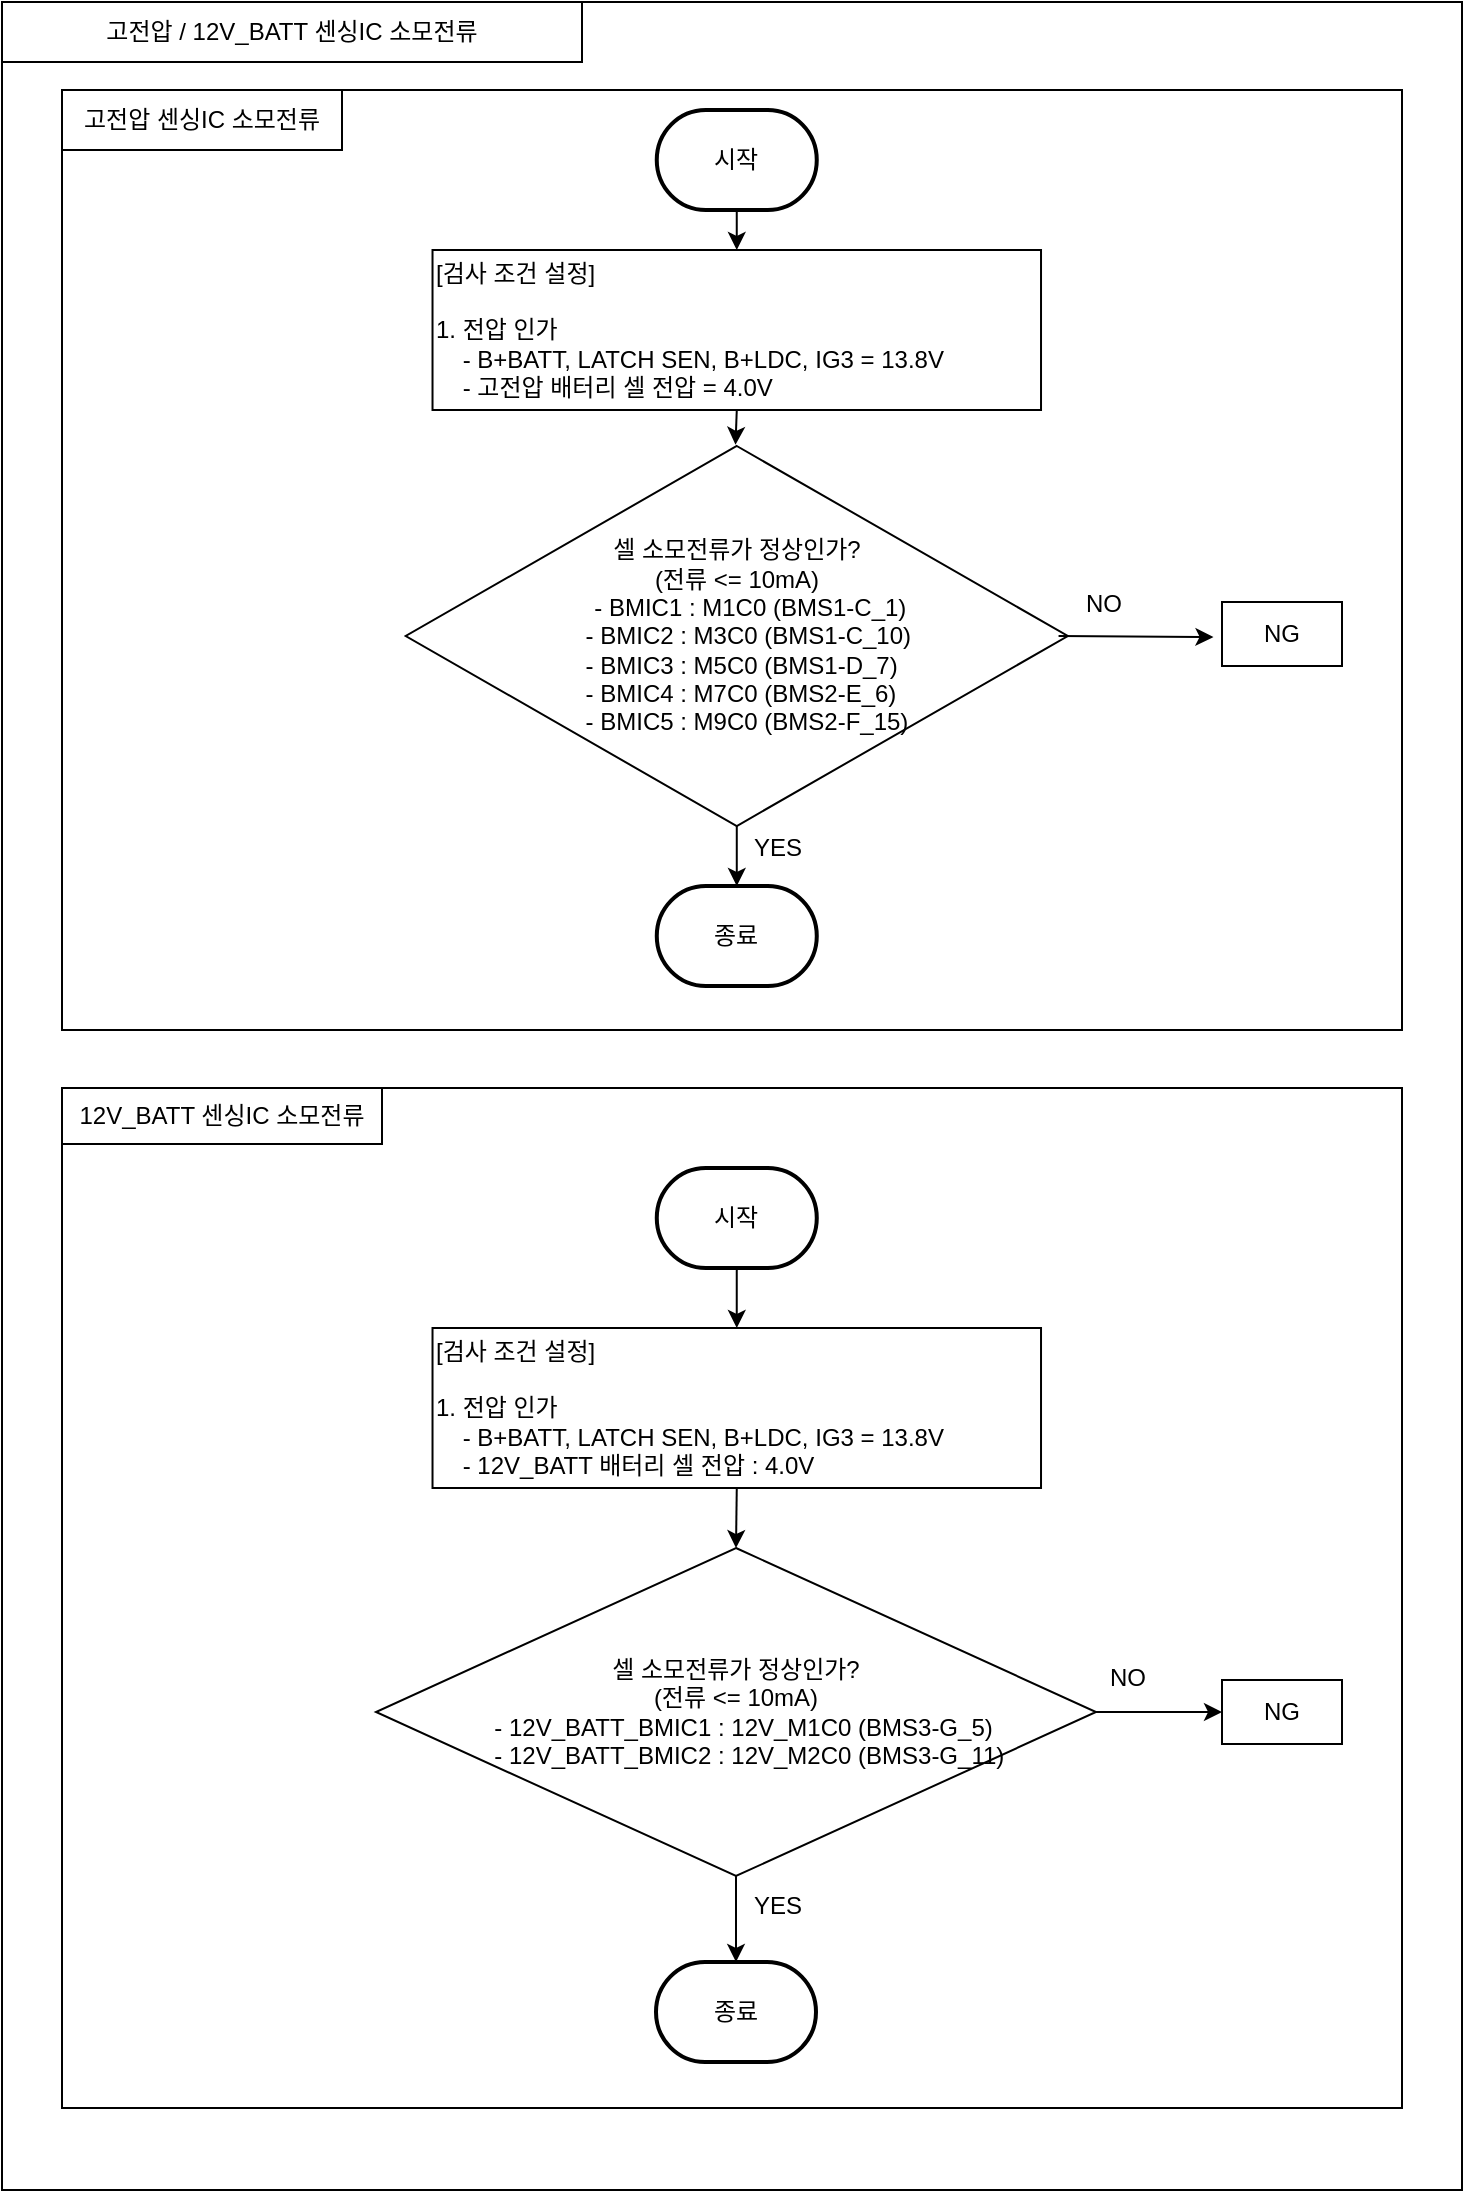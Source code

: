 <mxfile version="22.1.21" type="github">
  <diagram name="페이지-1" id="SMcoKKoXxrq3oXYOwZ4Q">
    <mxGraphModel dx="1373" dy="-320" grid="1" gridSize="10" guides="1" tooltips="1" connect="1" arrows="1" fold="1" page="1" pageScale="1" pageWidth="827" pageHeight="1169" math="0" shadow="0">
      <root>
        <mxCell id="0" />
        <mxCell id="1" parent="0" />
        <mxCell id="eBpO1_wVmvebje0pum54-1" value="" style="rounded=0;whiteSpace=wrap;html=1;" parent="1" vertex="1">
          <mxGeometry x="40" y="1206" width="730" height="1094" as="geometry" />
        </mxCell>
        <mxCell id="eBpO1_wVmvebje0pum54-2" value="&lt;div&gt;고전압 /&amp;nbsp;12V_BATT 센싱IC&amp;nbsp;&lt;span style=&quot;background-color: initial;&quot;&gt;소모전류&lt;/span&gt;&lt;/div&gt;" style="rounded=0;whiteSpace=wrap;html=1;" parent="1" vertex="1">
          <mxGeometry x="40" y="1206" width="290" height="30" as="geometry" />
        </mxCell>
        <mxCell id="eBpO1_wVmvebje0pum54-22" value="" style="rounded=0;whiteSpace=wrap;html=1;" parent="1" vertex="1">
          <mxGeometry x="70" y="1250" width="670" height="470" as="geometry" />
        </mxCell>
        <mxCell id="eBpO1_wVmvebje0pum54-23" value="&lt;span style=&quot;color: rgb(0, 0, 0); font-family: Helvetica; font-size: 12px; font-style: normal; font-variant-ligatures: normal; font-variant-caps: normal; font-weight: 400; letter-spacing: normal; orphans: 2; text-align: center; text-indent: 0px; text-transform: none; widows: 2; word-spacing: 0px; -webkit-text-stroke-width: 0px; text-decoration-thickness: initial; text-decoration-style: initial; text-decoration-color: initial; float: none; display: inline !important;&quot;&gt;고전압 센싱IC&amp;nbsp;소모전류&lt;br&gt;&lt;/span&gt;" style="rounded=0;whiteSpace=wrap;html=1;fillStyle=solid;labelBackgroundColor=none;" parent="1" vertex="1">
          <mxGeometry x="70" y="1250" width="140" height="30" as="geometry" />
        </mxCell>
        <mxCell id="eBpO1_wVmvebje0pum54-24" value="" style="rounded=0;whiteSpace=wrap;html=1;" parent="1" vertex="1">
          <mxGeometry x="70" y="1749" width="670" height="510" as="geometry" />
        </mxCell>
        <mxCell id="eBpO1_wVmvebje0pum54-25" value="&lt;span style=&quot;orphans: 2; text-align: center; text-indent: 0px; widows: 2; text-decoration-thickness: initial; text-decoration-style: initial; text-decoration-color: initial; float: none; display: inline !important;&quot;&gt;&lt;div style=&quot;&quot;&gt;12V_BATT 센싱IC&amp;nbsp;&lt;span style=&quot;background-color: initial;&quot;&gt;소모전류&lt;/span&gt;&lt;/div&gt;&lt;/span&gt;" style="rounded=0;whiteSpace=wrap;html=1;labelBackgroundColor=none;" parent="1" vertex="1">
          <mxGeometry x="70" y="1749" width="160" height="28" as="geometry" />
        </mxCell>
        <mxCell id="eBpO1_wVmvebje0pum54-3" value="시작" style="strokeWidth=2;html=1;shape=mxgraph.flowchart.terminator;whiteSpace=wrap;" parent="1" vertex="1">
          <mxGeometry x="367.38" y="1260" width="80" height="50" as="geometry" />
        </mxCell>
        <mxCell id="eBpO1_wVmvebje0pum54-4" value="[검사 조건 설정]&lt;br&gt;&lt;br&gt;1. 전압 인가&lt;br&gt;&amp;nbsp; &amp;nbsp; - B+BATT, LATCH SEN, B+LDC, IG3 = 13.8V&lt;br&gt;&amp;nbsp; &amp;nbsp; - 고전압 배터리 셀 전압 = 4.0V" style="rounded=0;whiteSpace=wrap;html=1;align=left;" parent="1" vertex="1">
          <mxGeometry x="255.26" y="1330" width="304.25" height="80" as="geometry" />
        </mxCell>
        <mxCell id="eBpO1_wVmvebje0pum54-5" value="" style="endArrow=classic;html=1;rounded=0;exitX=0.5;exitY=1;exitDx=0;exitDy=0;exitPerimeter=0;entryX=0.5;entryY=0;entryDx=0;entryDy=0;" parent="1" source="eBpO1_wVmvebje0pum54-3" target="eBpO1_wVmvebje0pum54-4" edge="1">
          <mxGeometry width="50" height="50" relative="1" as="geometry">
            <mxPoint x="133.38" y="1360" as="sourcePoint" />
            <mxPoint x="183.38" y="1310" as="targetPoint" />
          </mxGeometry>
        </mxCell>
        <mxCell id="eBpO1_wVmvebje0pum54-6" value="" style="endArrow=classic;html=1;rounded=0;exitX=0.5;exitY=1;exitDx=0;exitDy=0;entryX=0.498;entryY=-0.02;entryDx=0;entryDy=0;entryPerimeter=0;" parent="1" source="eBpO1_wVmvebje0pum54-4" edge="1">
          <mxGeometry width="50" height="50" relative="1" as="geometry">
            <mxPoint x="332.63" y="1500" as="sourcePoint" />
            <mxPoint x="406.756" y="1427.4" as="targetPoint" />
          </mxGeometry>
        </mxCell>
        <mxCell id="eBpO1_wVmvebje0pum54-8" value="셀 소모전류가 정상인가?&lt;br&gt;(전류 &amp;lt;= 10mA)&lt;br&gt;&amp;nbsp; &amp;nbsp; -&amp;nbsp;BMIC1 : M1C0 (BMS1-C_1)&lt;br style=&quot;border-color: var(--border-color); text-align: left;&quot;&gt;&lt;div style=&quot;border-color: var(--border-color); text-align: left;&quot;&gt;&amp;nbsp; &amp;nbsp; - BMIC2 : M3C0 (BMS1-C_10)&lt;/div&gt;&lt;div style=&quot;border-color: var(--border-color); text-align: left;&quot;&gt;&amp;nbsp; &amp;nbsp; - BMIC3 : M5C0 (BMS1-D_7)&lt;/div&gt;&lt;div style=&quot;border-color: var(--border-color); text-align: left;&quot;&gt;&amp;nbsp; &amp;nbsp; - BMIC4 : M7C0 (BMS2-E_6)&lt;/div&gt;&lt;div style=&quot;border-color: var(--border-color); text-align: left;&quot;&gt;&amp;nbsp; &amp;nbsp; - BMIC5 : M9C0 (BMS2-F_15)&amp;nbsp;&lt;/div&gt;" style="rhombus;whiteSpace=wrap;html=1;" parent="1" vertex="1">
          <mxGeometry x="241.86" y="1428" width="331.06" height="190" as="geometry" />
        </mxCell>
        <mxCell id="eBpO1_wVmvebje0pum54-12" value="NO" style="text;html=1;strokeColor=none;fillColor=none;align=center;verticalAlign=middle;whiteSpace=wrap;rounded=0;" parent="1" vertex="1">
          <mxGeometry x="560.51" y="1492" width="60" height="30" as="geometry" />
        </mxCell>
        <mxCell id="eBpO1_wVmvebje0pum54-13" value="종료" style="strokeWidth=2;html=1;shape=mxgraph.flowchart.terminator;whiteSpace=wrap;" parent="1" vertex="1">
          <mxGeometry x="367" y="2186" width="80" height="50" as="geometry" />
        </mxCell>
        <mxCell id="eBpO1_wVmvebje0pum54-14" value="" style="endArrow=classic;html=1;rounded=0;exitX=0.5;exitY=1;exitDx=0;exitDy=0;entryX=0.5;entryY=0;entryDx=0;entryDy=0;entryPerimeter=0;" parent="1" source="eBpO1_wVmvebje0pum54-18" target="eBpO1_wVmvebje0pum54-13" edge="1">
          <mxGeometry width="50" height="50" relative="1" as="geometry">
            <mxPoint x="407.375" y="2173" as="sourcePoint" />
            <mxPoint x="332.63" y="2153" as="targetPoint" />
          </mxGeometry>
        </mxCell>
        <mxCell id="eBpO1_wVmvebje0pum54-15" value="[검사 조건 설정]&lt;br&gt;&lt;br&gt;1. 전압 인가&lt;br&gt;&amp;nbsp; &amp;nbsp; - B+BATT, LATCH SEN, B+LDC, IG3 = 13.8V&lt;br&gt;&amp;nbsp; &amp;nbsp; - 12V_BATT 배터리 셀 전압 : 4.0V" style="rounded=0;whiteSpace=wrap;html=1;align=left;" parent="1" vertex="1">
          <mxGeometry x="255.26" y="1869" width="304.25" height="80" as="geometry" />
        </mxCell>
        <mxCell id="eBpO1_wVmvebje0pum54-16" value="" style="endArrow=classic;html=1;rounded=0;exitX=0.5;exitY=1;exitDx=0;exitDy=0;entryX=0.5;entryY=0;entryDx=0;entryDy=0;" parent="1" source="eBpO1_wVmvebje0pum54-15" target="eBpO1_wVmvebje0pum54-18" edge="1">
          <mxGeometry width="50" height="50" relative="1" as="geometry">
            <mxPoint x="332.63" y="2033" as="sourcePoint" />
            <mxPoint x="406.776" y="1971.2" as="targetPoint" />
          </mxGeometry>
        </mxCell>
        <mxCell id="eBpO1_wVmvebje0pum54-18" value="셀 소모전류가 정상인가?&lt;br&gt;(전류 &amp;lt;= 10mA)&lt;br&gt;&lt;div style=&quot;border-color: var(--border-color); text-align: left;&quot;&gt;&amp;nbsp; &amp;nbsp; - 12V_BATT_BMIC1 : 12V_M1C0 (BMS3-G_5)&lt;/div&gt;&lt;div style=&quot;border-color: var(--border-color); text-align: left;&quot;&gt;&amp;nbsp; &amp;nbsp; - 12V_BATT_BMIC2 : 12V_M2C0 (BMS3-G_11)&lt;/div&gt;" style="rhombus;whiteSpace=wrap;html=1;" parent="1" vertex="1">
          <mxGeometry x="227" y="1979" width="360" height="164" as="geometry" />
        </mxCell>
        <mxCell id="eBpO1_wVmvebje0pum54-21" value="NO" style="text;html=1;strokeColor=none;fillColor=none;align=center;verticalAlign=middle;whiteSpace=wrap;rounded=0;" parent="1" vertex="1">
          <mxGeometry x="572.92" y="2029" width="60" height="30" as="geometry" />
        </mxCell>
        <mxCell id="eBpO1_wVmvebje0pum54-26" value="" style="endArrow=classic;html=1;rounded=0;exitX=0.5;exitY=1;exitDx=0;exitDy=0;entryX=0.5;entryY=0;entryDx=0;entryDy=0;" parent="1" source="G2e4veW_bD8XI2lkt7WZ-2" target="eBpO1_wVmvebje0pum54-15" edge="1">
          <mxGeometry width="50" height="50" relative="1" as="geometry">
            <mxPoint x="192.63" y="1609" as="sourcePoint" />
            <mxPoint x="242.63" y="1559" as="targetPoint" />
          </mxGeometry>
        </mxCell>
        <mxCell id="eBpO1_wVmvebje0pum54-27" value="YES" style="text;html=1;strokeColor=none;fillColor=none;align=center;verticalAlign=middle;whiteSpace=wrap;rounded=0;" parent="1" vertex="1">
          <mxGeometry x="398.24" y="1614" width="60" height="30" as="geometry" />
        </mxCell>
        <mxCell id="eBpO1_wVmvebje0pum54-28" value="YES" style="text;html=1;strokeColor=none;fillColor=none;align=center;verticalAlign=middle;whiteSpace=wrap;rounded=0;" parent="1" vertex="1">
          <mxGeometry x="398.24" y="2143" width="60" height="30" as="geometry" />
        </mxCell>
        <mxCell id="G2e4veW_bD8XI2lkt7WZ-2" value="시작" style="strokeWidth=2;html=1;shape=mxgraph.flowchart.terminator;whiteSpace=wrap;" vertex="1" parent="1">
          <mxGeometry x="367.39" y="1789" width="80" height="50" as="geometry" />
        </mxCell>
        <mxCell id="G2e4veW_bD8XI2lkt7WZ-4" value="" style="endArrow=classic;html=1;rounded=0;exitX=0.5;exitY=1;exitDx=0;exitDy=0;entryX=0.5;entryY=0;entryDx=0;entryDy=0;" edge="1" parent="1" source="eBpO1_wVmvebje0pum54-8" target="G2e4veW_bD8XI2lkt7WZ-1">
          <mxGeometry width="50" height="50" relative="1" as="geometry">
            <mxPoint x="407" y="1625" as="sourcePoint" />
            <mxPoint x="407" y="1770" as="targetPoint" />
          </mxGeometry>
        </mxCell>
        <mxCell id="G2e4veW_bD8XI2lkt7WZ-1" value="종료" style="strokeWidth=2;html=1;shape=mxgraph.flowchart.terminator;whiteSpace=wrap;" vertex="1" parent="1">
          <mxGeometry x="367.39" y="1648" width="80" height="50" as="geometry" />
        </mxCell>
        <mxCell id="G2e4veW_bD8XI2lkt7WZ-5" value="NG" style="rounded=0;whiteSpace=wrap;html=1;align=center;" vertex="1" parent="1">
          <mxGeometry x="650" y="1506" width="60" height="32" as="geometry" />
        </mxCell>
        <mxCell id="G2e4veW_bD8XI2lkt7WZ-6" value="" style="endArrow=classic;html=1;rounded=0;exitX=0.986;exitY=0.5;exitDx=0;exitDy=0;exitPerimeter=0;entryX=-0.071;entryY=0.547;entryDx=0;entryDy=0;entryPerimeter=0;" edge="1" parent="1" source="eBpO1_wVmvebje0pum54-8" target="G2e4veW_bD8XI2lkt7WZ-5">
          <mxGeometry width="50" height="50" relative="1" as="geometry">
            <mxPoint x="640" y="1430" as="sourcePoint" />
            <mxPoint x="690" y="1380" as="targetPoint" />
          </mxGeometry>
        </mxCell>
        <mxCell id="G2e4veW_bD8XI2lkt7WZ-7" value="NG" style="rounded=0;whiteSpace=wrap;html=1;align=center;" vertex="1" parent="1">
          <mxGeometry x="650" y="2045" width="60" height="32" as="geometry" />
        </mxCell>
        <mxCell id="G2e4veW_bD8XI2lkt7WZ-8" value="" style="endArrow=classic;html=1;rounded=0;exitX=1;exitY=0.5;exitDx=0;exitDy=0;entryX=0;entryY=0.5;entryDx=0;entryDy=0;" edge="1" parent="1" source="eBpO1_wVmvebje0pum54-18" target="G2e4veW_bD8XI2lkt7WZ-7">
          <mxGeometry width="50" height="50" relative="1" as="geometry">
            <mxPoint x="640" y="2009" as="sourcePoint" />
            <mxPoint x="690" y="1959" as="targetPoint" />
          </mxGeometry>
        </mxCell>
      </root>
    </mxGraphModel>
  </diagram>
</mxfile>
